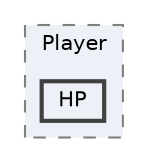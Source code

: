 digraph "Assets/Scripts/Player/HP"
{
 // LATEX_PDF_SIZE
  bgcolor="transparent";
  edge [fontname=Helvetica,fontsize=10,labelfontname=Helvetica,labelfontsize=10];
  node [fontname=Helvetica,fontsize=10,shape=box,height=0.2,width=0.4];
  compound=true
  subgraph clusterdir_c7fafc839a0585736011c21bdabf2a37 {
    graph [ bgcolor="#edf0f7", pencolor="grey50", label="Player", fontname=Helvetica,fontsize=10 style="filled,dashed", URL="dir_c7fafc839a0585736011c21bdabf2a37.html",tooltip=""]
  dir_1b16a96cdb3b9713b1a11d3d04a1f6b8 [label="HP", fillcolor="#edf0f7", color="grey25", style="filled,bold", URL="dir_1b16a96cdb3b9713b1a11d3d04a1f6b8.html",tooltip=""];
  }
}
